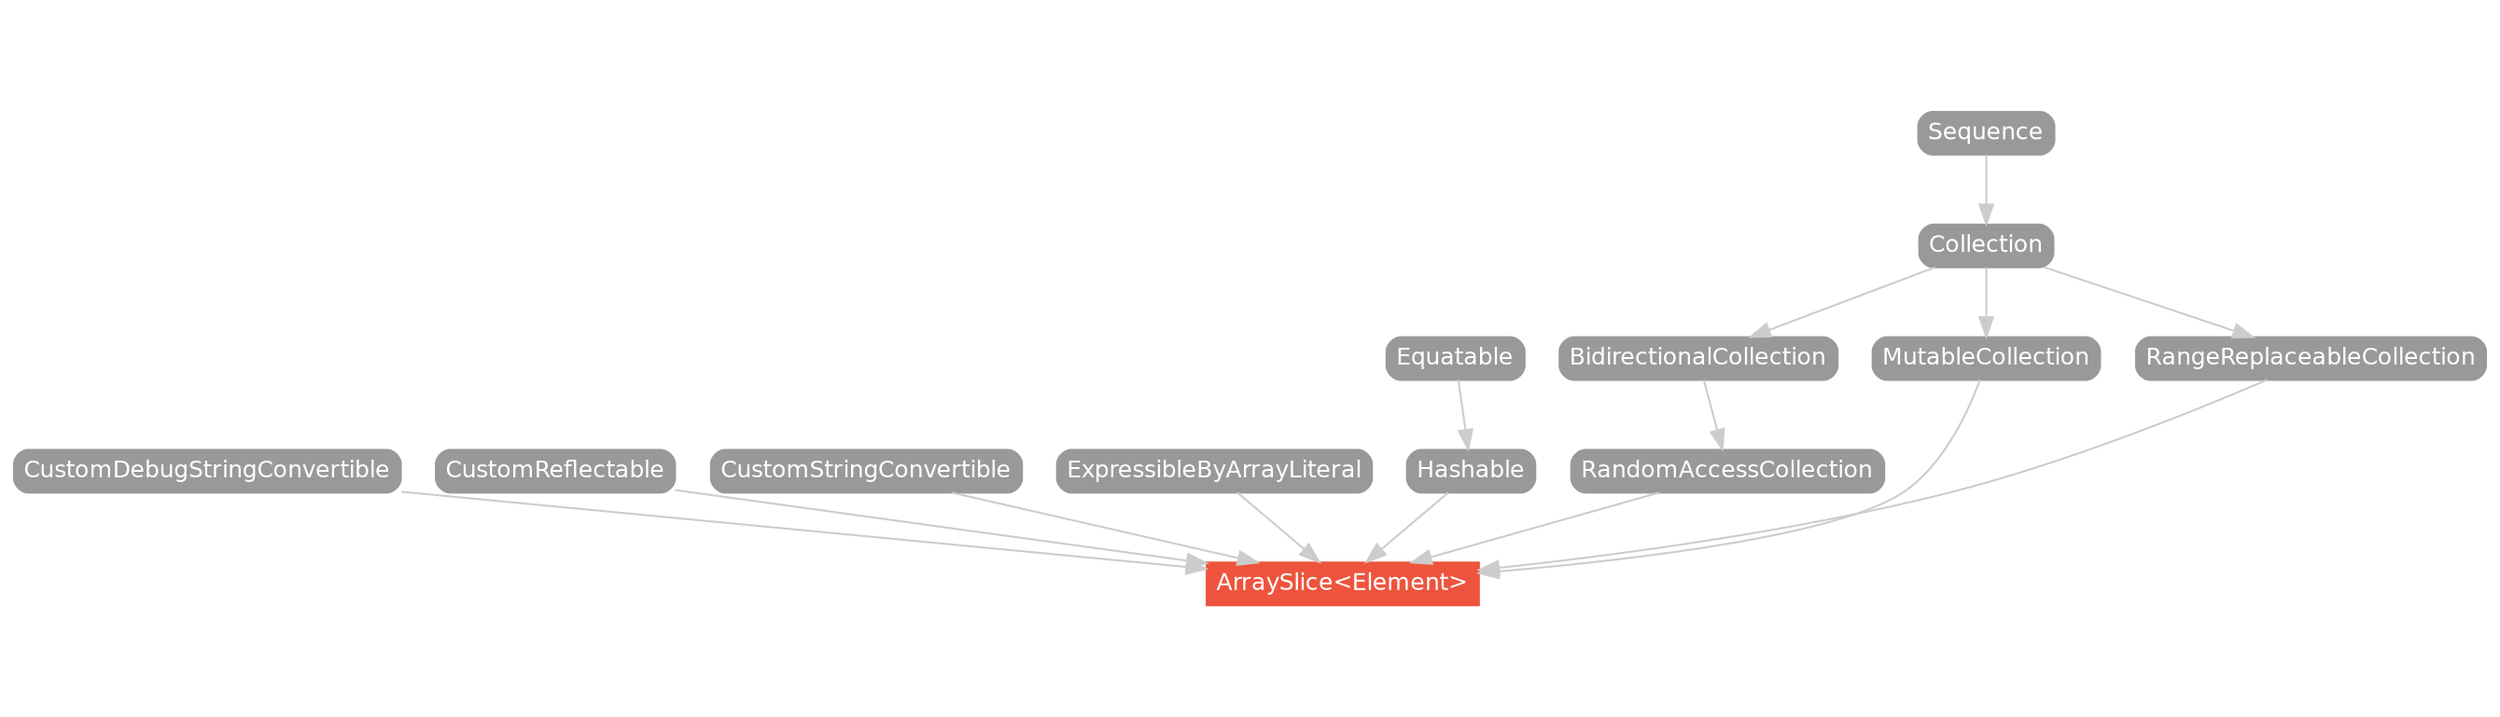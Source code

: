 strict digraph "ArraySlice<Element> - Type Hierarchy - SwiftDoc.org" {
    pad="0.1,0.8"
    node [shape=box, style="filled,rounded", color="#999999", fillcolor="#999999", fontcolor=white, fontname=Helvetica, fontnames="Helvetica,sansserif", fontsize=12, margin="0.07,0.05", height="0.3"]
    edge [color="#cccccc"]
    "ArraySlice<Element>" [URL="/type/ArraySlice/", style="filled", fillcolor="#ee543d", color="#ee543d"]
    "BidirectionalCollection" [URL="/protocol/BidirectionalCollection/hierarchy/"]
    "Collection" [URL="/protocol/Collection/hierarchy/"]
    "CustomDebugStringConvertible" [URL="/protocol/CustomDebugStringConvertible/hierarchy/"]
    "CustomReflectable" [URL="/protocol/CustomReflectable/hierarchy/"]
    "CustomStringConvertible" [URL="/protocol/CustomStringConvertible/hierarchy/"]
    "Equatable" [URL="/protocol/Equatable/hierarchy/"]
    "ExpressibleByArrayLiteral" [URL="/protocol/ExpressibleByArrayLiteral/hierarchy/"]
    "Hashable" [URL="/protocol/Hashable/hierarchy/"]
    "MutableCollection" [URL="/protocol/MutableCollection/hierarchy/"]
    "RandomAccessCollection" [URL="/protocol/RandomAccessCollection/hierarchy/"]
    "RangeReplaceableCollection" [URL="/protocol/RangeReplaceableCollection/hierarchy/"]
    "Sequence" [URL="/protocol/Sequence/hierarchy/"]    "RandomAccessCollection" -> "ArraySlice<Element>"
    "MutableCollection" -> "ArraySlice<Element>"
    "ExpressibleByArrayLiteral" -> "ArraySlice<Element>"
    "RangeReplaceableCollection" -> "ArraySlice<Element>"
    "CustomReflectable" -> "ArraySlice<Element>"
    "CustomStringConvertible" -> "ArraySlice<Element>"
    "CustomDebugStringConvertible" -> "ArraySlice<Element>"
    "Hashable" -> "ArraySlice<Element>"
    "BidirectionalCollection" -> "RandomAccessCollection"
    "Collection" -> "BidirectionalCollection"
    "Sequence" -> "Collection"
    "Collection" -> "MutableCollection"
    "Sequence" -> "Collection"
    "Collection" -> "RangeReplaceableCollection"
    "Sequence" -> "Collection"
    "Equatable" -> "Hashable"
    subgraph Types {
        rank = max; "ArraySlice<Element>";
    }
}